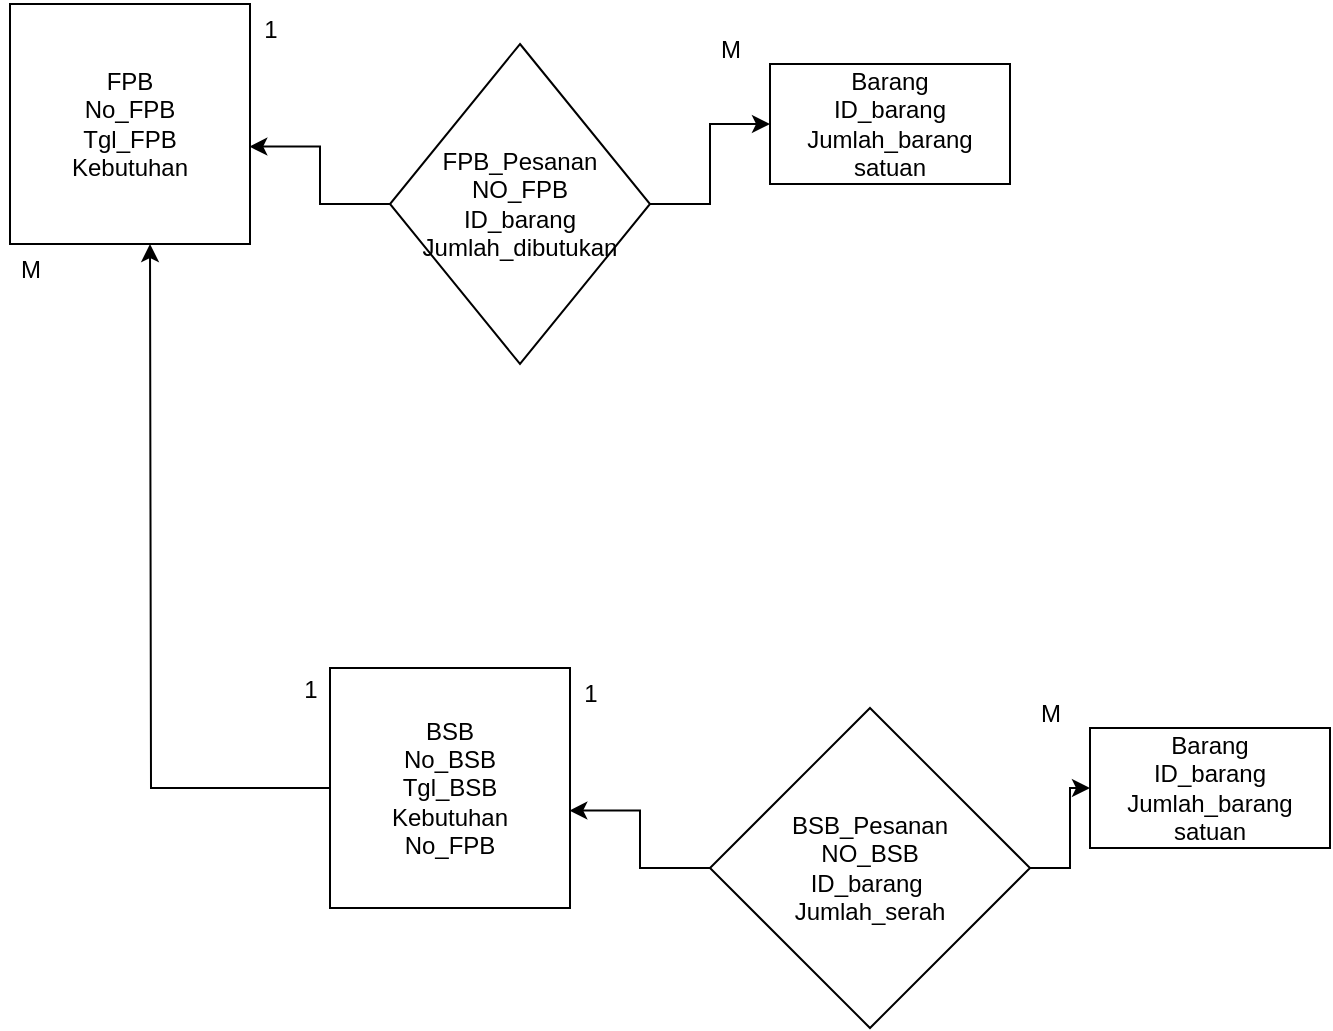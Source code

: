 <mxfile version="28.2.5">
  <diagram name="Page-1" id="Mp7tsFO0kWIV-QRGaOwq">
    <mxGraphModel dx="1011" dy="648" grid="1" gridSize="10" guides="1" tooltips="1" connect="1" arrows="1" fold="1" page="1" pageScale="1" pageWidth="850" pageHeight="1100" math="0" shadow="0">
      <root>
        <mxCell id="0" />
        <mxCell id="1" parent="0" />
        <mxCell id="Shyxbkj9L7DFRSlAW6Jp-1" value="FPB&lt;br&gt;No_FPB&lt;br&gt;Tgl_FPB&lt;br&gt;Kebutuhan" style="rounded=0;whiteSpace=wrap;html=1;" vertex="1" parent="1">
          <mxGeometry x="120" y="90" width="120" height="120" as="geometry" />
        </mxCell>
        <mxCell id="Shyxbkj9L7DFRSlAW6Jp-6" style="edgeStyle=orthogonalEdgeStyle;rounded=0;orthogonalLoop=1;jettySize=auto;html=1;exitX=1;exitY=0.5;exitDx=0;exitDy=0;entryX=0;entryY=0.5;entryDx=0;entryDy=0;" edge="1" parent="1" source="Shyxbkj9L7DFRSlAW6Jp-3" target="Shyxbkj9L7DFRSlAW6Jp-4">
          <mxGeometry relative="1" as="geometry" />
        </mxCell>
        <mxCell id="Shyxbkj9L7DFRSlAW6Jp-3" value="FPB_Pesanan&lt;br&gt;NO_FPB&lt;br&gt;ID_barang&lt;br&gt;Jumlah_dibutukan" style="rhombus;whiteSpace=wrap;html=1;" vertex="1" parent="1">
          <mxGeometry x="310" y="110" width="130" height="160" as="geometry" />
        </mxCell>
        <mxCell id="Shyxbkj9L7DFRSlAW6Jp-4" value="Barang&lt;br&gt;ID_barang&lt;br&gt;Jumlah_barang&lt;br&gt;satuan" style="rounded=0;whiteSpace=wrap;html=1;" vertex="1" parent="1">
          <mxGeometry x="500" y="120" width="120" height="60" as="geometry" />
        </mxCell>
        <mxCell id="Shyxbkj9L7DFRSlAW6Jp-10" value="1" style="text;html=1;align=center;verticalAlign=middle;resizable=0;points=[];autosize=1;strokeColor=none;fillColor=none;" vertex="1" parent="1">
          <mxGeometry x="235" y="88" width="30" height="30" as="geometry" />
        </mxCell>
        <mxCell id="Shyxbkj9L7DFRSlAW6Jp-11" value="M" style="text;html=1;align=center;verticalAlign=middle;resizable=0;points=[];autosize=1;strokeColor=none;fillColor=none;" vertex="1" parent="1">
          <mxGeometry x="465" y="98" width="30" height="30" as="geometry" />
        </mxCell>
        <mxCell id="Shyxbkj9L7DFRSlAW6Jp-12" style="edgeStyle=orthogonalEdgeStyle;rounded=0;orthogonalLoop=1;jettySize=auto;html=1;exitX=0;exitY=0.5;exitDx=0;exitDy=0;entryX=0.997;entryY=0.594;entryDx=0;entryDy=0;entryPerimeter=0;" edge="1" parent="1" source="Shyxbkj9L7DFRSlAW6Jp-3" target="Shyxbkj9L7DFRSlAW6Jp-1">
          <mxGeometry relative="1" as="geometry" />
        </mxCell>
        <mxCell id="Shyxbkj9L7DFRSlAW6Jp-20" style="edgeStyle=orthogonalEdgeStyle;rounded=0;orthogonalLoop=1;jettySize=auto;html=1;" edge="1" parent="1" source="Shyxbkj9L7DFRSlAW6Jp-13">
          <mxGeometry relative="1" as="geometry">
            <mxPoint x="190" y="210" as="targetPoint" />
          </mxGeometry>
        </mxCell>
        <mxCell id="Shyxbkj9L7DFRSlAW6Jp-13" value="BSB&lt;br&gt;No_BSB&lt;br&gt;Tgl_BSB&lt;br&gt;Kebutuhan&lt;br&gt;No_FPB" style="rounded=0;whiteSpace=wrap;html=1;" vertex="1" parent="1">
          <mxGeometry x="280" y="422" width="120" height="120" as="geometry" />
        </mxCell>
        <mxCell id="Shyxbkj9L7DFRSlAW6Jp-14" style="edgeStyle=orthogonalEdgeStyle;rounded=0;orthogonalLoop=1;jettySize=auto;html=1;exitX=1;exitY=0.5;exitDx=0;exitDy=0;entryX=0;entryY=0.5;entryDx=0;entryDy=0;" edge="1" parent="1" source="Shyxbkj9L7DFRSlAW6Jp-15" target="Shyxbkj9L7DFRSlAW6Jp-16">
          <mxGeometry relative="1" as="geometry" />
        </mxCell>
        <mxCell id="Shyxbkj9L7DFRSlAW6Jp-15" value="BSB_Pesanan&lt;br&gt;NO_BSB&lt;br&gt;ID_barang&amp;nbsp;&lt;br&gt;Jumlah_serah" style="rhombus;whiteSpace=wrap;html=1;" vertex="1" parent="1">
          <mxGeometry x="470" y="442" width="160" height="160" as="geometry" />
        </mxCell>
        <mxCell id="Shyxbkj9L7DFRSlAW6Jp-16" value="Barang&lt;br&gt;ID_barang&lt;br&gt;Jumlah_barang&lt;br&gt;satuan" style="rounded=0;whiteSpace=wrap;html=1;" vertex="1" parent="1">
          <mxGeometry x="660" y="452" width="120" height="60" as="geometry" />
        </mxCell>
        <mxCell id="Shyxbkj9L7DFRSlAW6Jp-17" value="1" style="text;html=1;align=center;verticalAlign=middle;resizable=0;points=[];autosize=1;strokeColor=none;fillColor=none;" vertex="1" parent="1">
          <mxGeometry x="395" y="420" width="30" height="30" as="geometry" />
        </mxCell>
        <mxCell id="Shyxbkj9L7DFRSlAW6Jp-18" value="M" style="text;html=1;align=center;verticalAlign=middle;resizable=0;points=[];autosize=1;strokeColor=none;fillColor=none;" vertex="1" parent="1">
          <mxGeometry x="625" y="430" width="30" height="30" as="geometry" />
        </mxCell>
        <mxCell id="Shyxbkj9L7DFRSlAW6Jp-19" style="edgeStyle=orthogonalEdgeStyle;rounded=0;orthogonalLoop=1;jettySize=auto;html=1;exitX=0;exitY=0.5;exitDx=0;exitDy=0;entryX=0.997;entryY=0.594;entryDx=0;entryDy=0;entryPerimeter=0;" edge="1" parent="1" source="Shyxbkj9L7DFRSlAW6Jp-15" target="Shyxbkj9L7DFRSlAW6Jp-13">
          <mxGeometry relative="1" as="geometry" />
        </mxCell>
        <mxCell id="Shyxbkj9L7DFRSlAW6Jp-21" value="1" style="text;html=1;align=center;verticalAlign=middle;resizable=0;points=[];autosize=1;strokeColor=none;fillColor=none;" vertex="1" parent="1">
          <mxGeometry x="255" y="418" width="30" height="30" as="geometry" />
        </mxCell>
        <mxCell id="Shyxbkj9L7DFRSlAW6Jp-22" value="M" style="text;html=1;align=center;verticalAlign=middle;resizable=0;points=[];autosize=1;strokeColor=none;fillColor=none;" vertex="1" parent="1">
          <mxGeometry x="115" y="208" width="30" height="30" as="geometry" />
        </mxCell>
      </root>
    </mxGraphModel>
  </diagram>
</mxfile>

